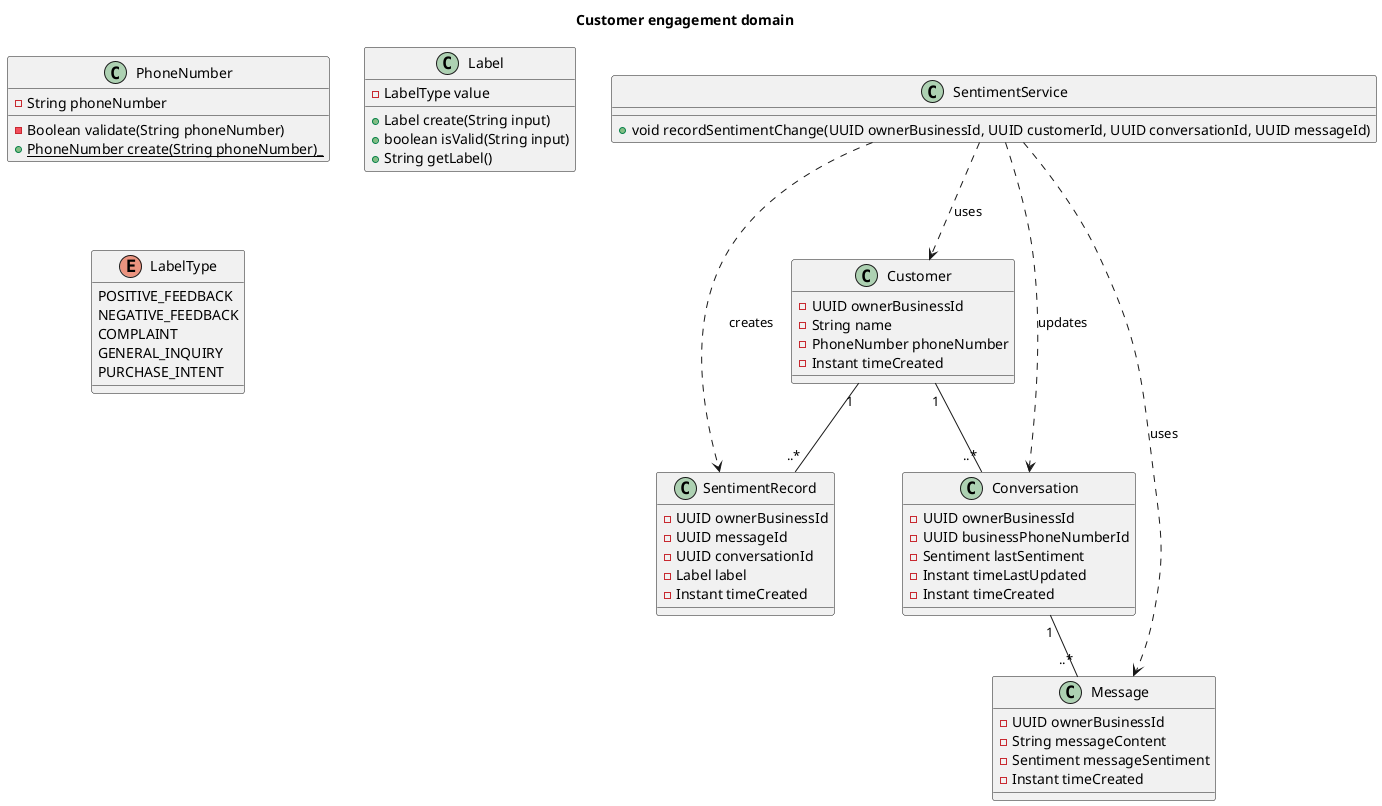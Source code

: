 @startuml
title Customer engagement domain

' === ENTITY CLASSES ===
class Customer {
    -UUID ownerBusinessId
    -String name
    -PhoneNumber phoneNumber
    -Instant timeCreated
}

class Conversation {
    -UUID ownerBusinessId
    -UUID businessPhoneNumberId
    -Sentiment lastSentiment
    -Instant timeLastUpdated
    -Instant timeCreated
}

class Message {
    -UUID ownerBusinessId
    -String messageContent
    -Sentiment messageSentiment
    -Instant timeCreated
}

class SentimentRecord {
    -UUID ownerBusinessId
    -UUID messageId
    -UUID conversationId
    -Label label
    -Instant timeCreated
}

'=== VALUE OBJECTS ===
class PhoneNumber {
    -String phoneNumber
    -Boolean validate(String phoneNumber)
    {static}+PhoneNumber create(String phoneNumber)_
}

class Label {
    -LabelType value
    +Label create(String input)
    +boolean isValid(String input)
    +String getLabel()
}

enum LabelType {
    POSITIVE_FEEDBACK
    NEGATIVE_FEEDBACK
    COMPLAINT
    GENERAL_INQUIRY
    PURCHASE_INTENT
}

' === DOMAIN SERVICE ===
class SentimentService {
    +void recordSentimentChange(UUID ownerBusinessId, UUID customerId, UUID conversationId, UUID messageId)
}

'=== ASSOCIATIONS ===
Customer "1" -- "..*" Conversation
Conversation "1" -- "..*" Message
Customer "1" -- "..*" SentimentRecord

SentimentService ..> Customer : uses
SentimentService ..> Message : uses
SentimentService ..> SentimentRecord : creates
SentimentService ..> Conversation : updates

@enduml